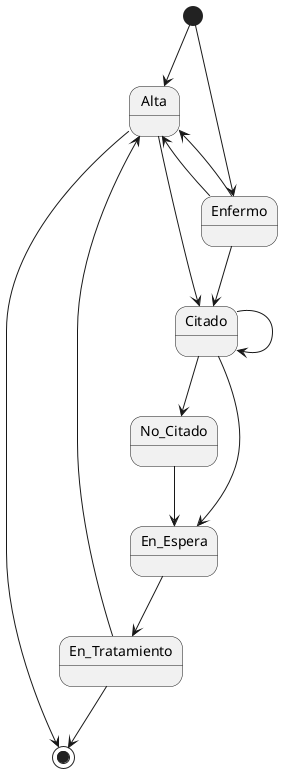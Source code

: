 @startUML
[*]--> Alta
[*]--> Enfermo
Alta <-- Enfermo
Enfermo --> Alta
Enfermo --> Citado
Alta --> Citado
Citado --> Citado
Citado --> No_Citado
Citado --> En_Espera
No_Citado --> En_Espera
En_Espera --> En_Tratamiento
En_Tratamiento --> [*]
En_Tratamiento --> Alta
Alta --> [*]
@endUML
